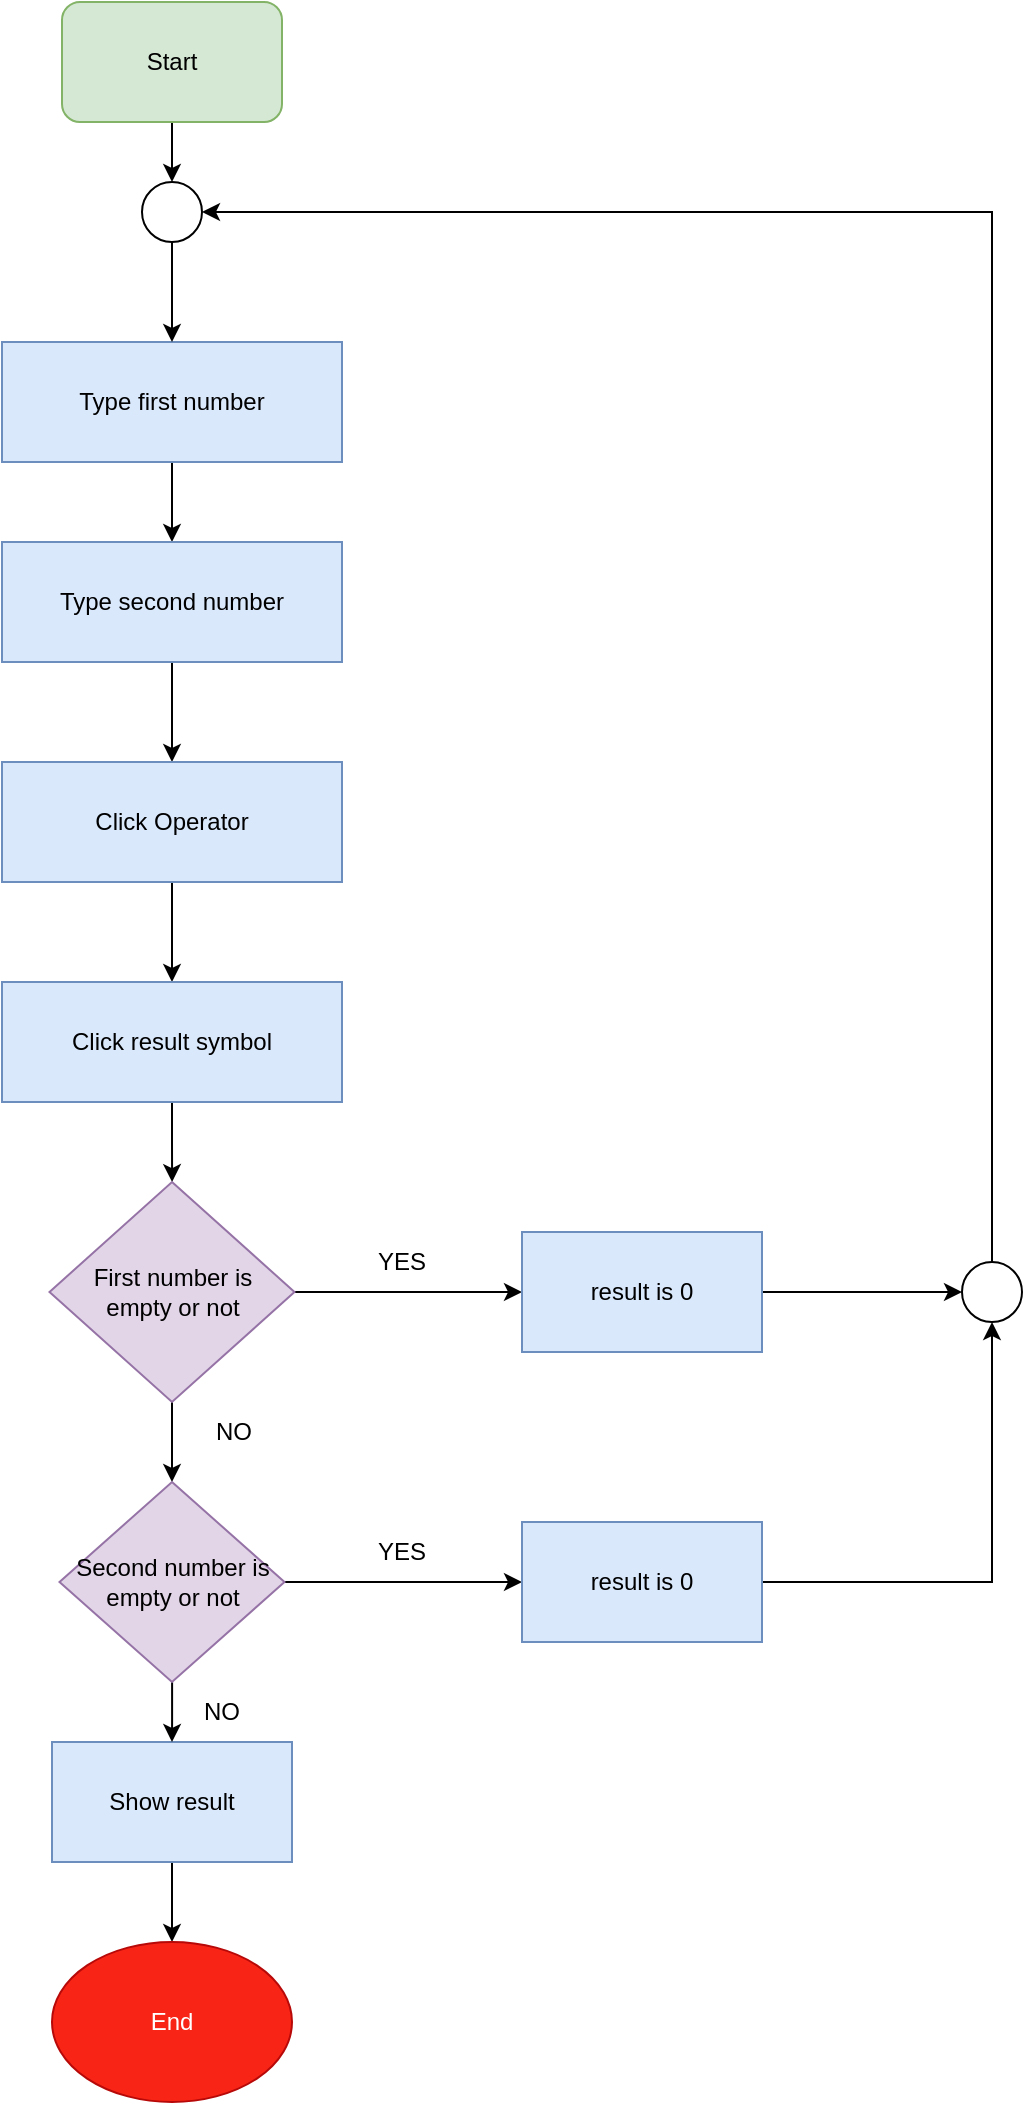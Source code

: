 <mxfile version="22.1.18" type="device">
  <diagram name="Page-1" id="Jf2hl0FxErG-ihUlrPY7">
    <mxGraphModel dx="1434" dy="761" grid="1" gridSize="10" guides="1" tooltips="1" connect="1" arrows="1" fold="1" page="1" pageScale="1" pageWidth="850" pageHeight="1100" math="0" shadow="0">
      <root>
        <mxCell id="0" />
        <mxCell id="1" parent="0" />
        <mxCell id="dMIsP9Vp0CNEHg8MYPD7-21" value="" style="edgeStyle=orthogonalEdgeStyle;rounded=0;orthogonalLoop=1;jettySize=auto;html=1;" edge="1" parent="1" source="dMIsP9Vp0CNEHg8MYPD7-1" target="dMIsP9Vp0CNEHg8MYPD7-20">
          <mxGeometry relative="1" as="geometry" />
        </mxCell>
        <mxCell id="dMIsP9Vp0CNEHg8MYPD7-1" value="Start" style="rounded=1;whiteSpace=wrap;html=1;fillColor=#d5e8d4;strokeColor=#82b366;" vertex="1" parent="1">
          <mxGeometry x="190" y="30" width="110" height="60" as="geometry" />
        </mxCell>
        <mxCell id="dMIsP9Vp0CNEHg8MYPD7-9" value="" style="edgeStyle=orthogonalEdgeStyle;rounded=0;orthogonalLoop=1;jettySize=auto;html=1;" edge="1" parent="1" source="dMIsP9Vp0CNEHg8MYPD7-6" target="dMIsP9Vp0CNEHg8MYPD7-8">
          <mxGeometry relative="1" as="geometry" />
        </mxCell>
        <mxCell id="dMIsP9Vp0CNEHg8MYPD7-6" value="Type first number" style="rounded=0;whiteSpace=wrap;html=1;fillColor=#dae8fc;strokeColor=#6c8ebf;" vertex="1" parent="1">
          <mxGeometry x="160" y="200" width="170" height="60" as="geometry" />
        </mxCell>
        <mxCell id="dMIsP9Vp0CNEHg8MYPD7-11" value="" style="edgeStyle=orthogonalEdgeStyle;rounded=0;orthogonalLoop=1;jettySize=auto;html=1;" edge="1" parent="1" source="dMIsP9Vp0CNEHg8MYPD7-8" target="dMIsP9Vp0CNEHg8MYPD7-10">
          <mxGeometry relative="1" as="geometry" />
        </mxCell>
        <mxCell id="dMIsP9Vp0CNEHg8MYPD7-8" value="Type second number" style="rounded=0;whiteSpace=wrap;html=1;fillColor=#dae8fc;strokeColor=#6c8ebf;" vertex="1" parent="1">
          <mxGeometry x="160" y="300" width="170" height="60" as="geometry" />
        </mxCell>
        <mxCell id="dMIsP9Vp0CNEHg8MYPD7-18" value="" style="edgeStyle=orthogonalEdgeStyle;rounded=0;orthogonalLoop=1;jettySize=auto;html=1;" edge="1" parent="1" source="dMIsP9Vp0CNEHg8MYPD7-10" target="dMIsP9Vp0CNEHg8MYPD7-12">
          <mxGeometry relative="1" as="geometry" />
        </mxCell>
        <mxCell id="dMIsP9Vp0CNEHg8MYPD7-10" value="Click Operator" style="rounded=0;whiteSpace=wrap;html=1;fillColor=#dae8fc;strokeColor=#6c8ebf;" vertex="1" parent="1">
          <mxGeometry x="160" y="410" width="170" height="60" as="geometry" />
        </mxCell>
        <mxCell id="dMIsP9Vp0CNEHg8MYPD7-14" value="" style="edgeStyle=orthogonalEdgeStyle;rounded=0;orthogonalLoop=1;jettySize=auto;html=1;" edge="1" parent="1" source="dMIsP9Vp0CNEHg8MYPD7-12" target="dMIsP9Vp0CNEHg8MYPD7-13">
          <mxGeometry relative="1" as="geometry" />
        </mxCell>
        <mxCell id="dMIsP9Vp0CNEHg8MYPD7-12" value="Click result symbol" style="rounded=0;whiteSpace=wrap;html=1;fillColor=#dae8fc;strokeColor=#6c8ebf;" vertex="1" parent="1">
          <mxGeometry x="160" y="520" width="170" height="60" as="geometry" />
        </mxCell>
        <mxCell id="dMIsP9Vp0CNEHg8MYPD7-16" value="" style="edgeStyle=orthogonalEdgeStyle;rounded=0;orthogonalLoop=1;jettySize=auto;html=1;" edge="1" parent="1" source="dMIsP9Vp0CNEHg8MYPD7-13" target="dMIsP9Vp0CNEHg8MYPD7-15">
          <mxGeometry relative="1" as="geometry" />
        </mxCell>
        <mxCell id="dMIsP9Vp0CNEHg8MYPD7-28" value="" style="edgeStyle=orthogonalEdgeStyle;rounded=0;orthogonalLoop=1;jettySize=auto;html=1;" edge="1" parent="1" source="dMIsP9Vp0CNEHg8MYPD7-13" target="dMIsP9Vp0CNEHg8MYPD7-27">
          <mxGeometry relative="1" as="geometry" />
        </mxCell>
        <mxCell id="dMIsP9Vp0CNEHg8MYPD7-13" value="First number is &lt;br&gt;empty or not" style="rhombus;whiteSpace=wrap;html=1;fillColor=#e1d5e7;strokeColor=#9673a6;rounded=0;" vertex="1" parent="1">
          <mxGeometry x="183.75" y="620" width="122.5" height="110" as="geometry" />
        </mxCell>
        <mxCell id="dMIsP9Vp0CNEHg8MYPD7-39" style="edgeStyle=orthogonalEdgeStyle;rounded=0;orthogonalLoop=1;jettySize=auto;html=1;entryX=0;entryY=0.5;entryDx=0;entryDy=0;" edge="1" parent="1" source="dMIsP9Vp0CNEHg8MYPD7-15" target="dMIsP9Vp0CNEHg8MYPD7-37">
          <mxGeometry relative="1" as="geometry" />
        </mxCell>
        <mxCell id="dMIsP9Vp0CNEHg8MYPD7-15" value="result is 0" style="whiteSpace=wrap;html=1;fillColor=#dae8fc;strokeColor=#6c8ebf;rounded=0;" vertex="1" parent="1">
          <mxGeometry x="420" y="645" width="120" height="60" as="geometry" />
        </mxCell>
        <mxCell id="dMIsP9Vp0CNEHg8MYPD7-22" value="" style="edgeStyle=orthogonalEdgeStyle;rounded=0;orthogonalLoop=1;jettySize=auto;html=1;" edge="1" parent="1" source="dMIsP9Vp0CNEHg8MYPD7-20" target="dMIsP9Vp0CNEHg8MYPD7-6">
          <mxGeometry relative="1" as="geometry" />
        </mxCell>
        <mxCell id="dMIsP9Vp0CNEHg8MYPD7-20" value="" style="ellipse;whiteSpace=wrap;html=1;aspect=fixed;" vertex="1" parent="1">
          <mxGeometry x="230" y="120" width="30" height="30" as="geometry" />
        </mxCell>
        <mxCell id="dMIsP9Vp0CNEHg8MYPD7-26" value="" style="edgeStyle=orthogonalEdgeStyle;rounded=0;orthogonalLoop=1;jettySize=auto;html=1;" edge="1" parent="1" source="dMIsP9Vp0CNEHg8MYPD7-23" target="dMIsP9Vp0CNEHg8MYPD7-25">
          <mxGeometry relative="1" as="geometry" />
        </mxCell>
        <mxCell id="dMIsP9Vp0CNEHg8MYPD7-23" value="Show result" style="whiteSpace=wrap;html=1;fillColor=#dae8fc;strokeColor=#6c8ebf;rounded=0;" vertex="1" parent="1">
          <mxGeometry x="185" y="900" width="120" height="60" as="geometry" />
        </mxCell>
        <mxCell id="dMIsP9Vp0CNEHg8MYPD7-25" value="&lt;font color=&quot;#ffffff&quot;&gt;End&lt;/font&gt;" style="ellipse;whiteSpace=wrap;html=1;fillColor=#F82516;strokeColor=#B80909;" vertex="1" parent="1">
          <mxGeometry x="185" y="1000" width="120" height="80" as="geometry" />
        </mxCell>
        <mxCell id="dMIsP9Vp0CNEHg8MYPD7-31" value="" style="edgeStyle=orthogonalEdgeStyle;rounded=0;orthogonalLoop=1;jettySize=auto;html=1;" edge="1" parent="1" source="dMIsP9Vp0CNEHg8MYPD7-27" target="dMIsP9Vp0CNEHg8MYPD7-23">
          <mxGeometry relative="1" as="geometry" />
        </mxCell>
        <mxCell id="dMIsP9Vp0CNEHg8MYPD7-33" value="" style="edgeStyle=orthogonalEdgeStyle;rounded=0;orthogonalLoop=1;jettySize=auto;html=1;" edge="1" parent="1" source="dMIsP9Vp0CNEHg8MYPD7-27" target="dMIsP9Vp0CNEHg8MYPD7-32">
          <mxGeometry relative="1" as="geometry" />
        </mxCell>
        <mxCell id="dMIsP9Vp0CNEHg8MYPD7-27" value="Second number is &lt;br&gt;empty or not" style="rhombus;whiteSpace=wrap;html=1;fillColor=#e1d5e7;strokeColor=#9673a6;rounded=0;" vertex="1" parent="1">
          <mxGeometry x="188.75" y="770" width="112.5" height="100" as="geometry" />
        </mxCell>
        <mxCell id="dMIsP9Vp0CNEHg8MYPD7-29" value="YES" style="text;html=1;strokeColor=none;fillColor=none;align=center;verticalAlign=middle;whiteSpace=wrap;rounded=0;" vertex="1" parent="1">
          <mxGeometry x="330" y="645" width="60" height="30" as="geometry" />
        </mxCell>
        <mxCell id="dMIsP9Vp0CNEHg8MYPD7-30" value="NO" style="text;html=1;strokeColor=none;fillColor=none;align=center;verticalAlign=middle;whiteSpace=wrap;rounded=0;" vertex="1" parent="1">
          <mxGeometry x="246.25" y="730" width="60" height="30" as="geometry" />
        </mxCell>
        <mxCell id="dMIsP9Vp0CNEHg8MYPD7-38" style="edgeStyle=orthogonalEdgeStyle;rounded=0;orthogonalLoop=1;jettySize=auto;html=1;entryX=0.5;entryY=1;entryDx=0;entryDy=0;" edge="1" parent="1" source="dMIsP9Vp0CNEHg8MYPD7-32" target="dMIsP9Vp0CNEHg8MYPD7-37">
          <mxGeometry relative="1" as="geometry" />
        </mxCell>
        <mxCell id="dMIsP9Vp0CNEHg8MYPD7-32" value="result is 0" style="whiteSpace=wrap;html=1;fillColor=#dae8fc;strokeColor=#6c8ebf;rounded=0;" vertex="1" parent="1">
          <mxGeometry x="420" y="790" width="120" height="60" as="geometry" />
        </mxCell>
        <mxCell id="dMIsP9Vp0CNEHg8MYPD7-34" value="YES" style="text;html=1;strokeColor=none;fillColor=none;align=center;verticalAlign=middle;whiteSpace=wrap;rounded=0;" vertex="1" parent="1">
          <mxGeometry x="330" y="790" width="60" height="30" as="geometry" />
        </mxCell>
        <mxCell id="dMIsP9Vp0CNEHg8MYPD7-36" value="NO" style="text;html=1;strokeColor=none;fillColor=none;align=center;verticalAlign=middle;whiteSpace=wrap;rounded=0;" vertex="1" parent="1">
          <mxGeometry x="240" y="870" width="60" height="30" as="geometry" />
        </mxCell>
        <mxCell id="dMIsP9Vp0CNEHg8MYPD7-40" style="edgeStyle=orthogonalEdgeStyle;rounded=0;orthogonalLoop=1;jettySize=auto;html=1;entryX=1;entryY=0.5;entryDx=0;entryDy=0;" edge="1" parent="1" source="dMIsP9Vp0CNEHg8MYPD7-37" target="dMIsP9Vp0CNEHg8MYPD7-20">
          <mxGeometry relative="1" as="geometry">
            <Array as="points">
              <mxPoint x="655" y="135" />
            </Array>
          </mxGeometry>
        </mxCell>
        <mxCell id="dMIsP9Vp0CNEHg8MYPD7-37" value="" style="ellipse;whiteSpace=wrap;html=1;aspect=fixed;" vertex="1" parent="1">
          <mxGeometry x="640" y="660" width="30" height="30" as="geometry" />
        </mxCell>
      </root>
    </mxGraphModel>
  </diagram>
</mxfile>
